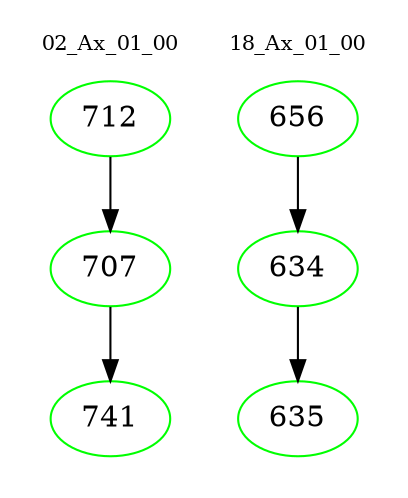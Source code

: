 digraph{
subgraph cluster_0 {
color = white
label = "02_Ax_01_00";
fontsize=10;
T0_712 [label="712", color="green"]
T0_712 -> T0_707 [color="black"]
T0_707 [label="707", color="green"]
T0_707 -> T0_741 [color="black"]
T0_741 [label="741", color="green"]
}
subgraph cluster_1 {
color = white
label = "18_Ax_01_00";
fontsize=10;
T1_656 [label="656", color="green"]
T1_656 -> T1_634 [color="black"]
T1_634 [label="634", color="green"]
T1_634 -> T1_635 [color="black"]
T1_635 [label="635", color="green"]
}
}

